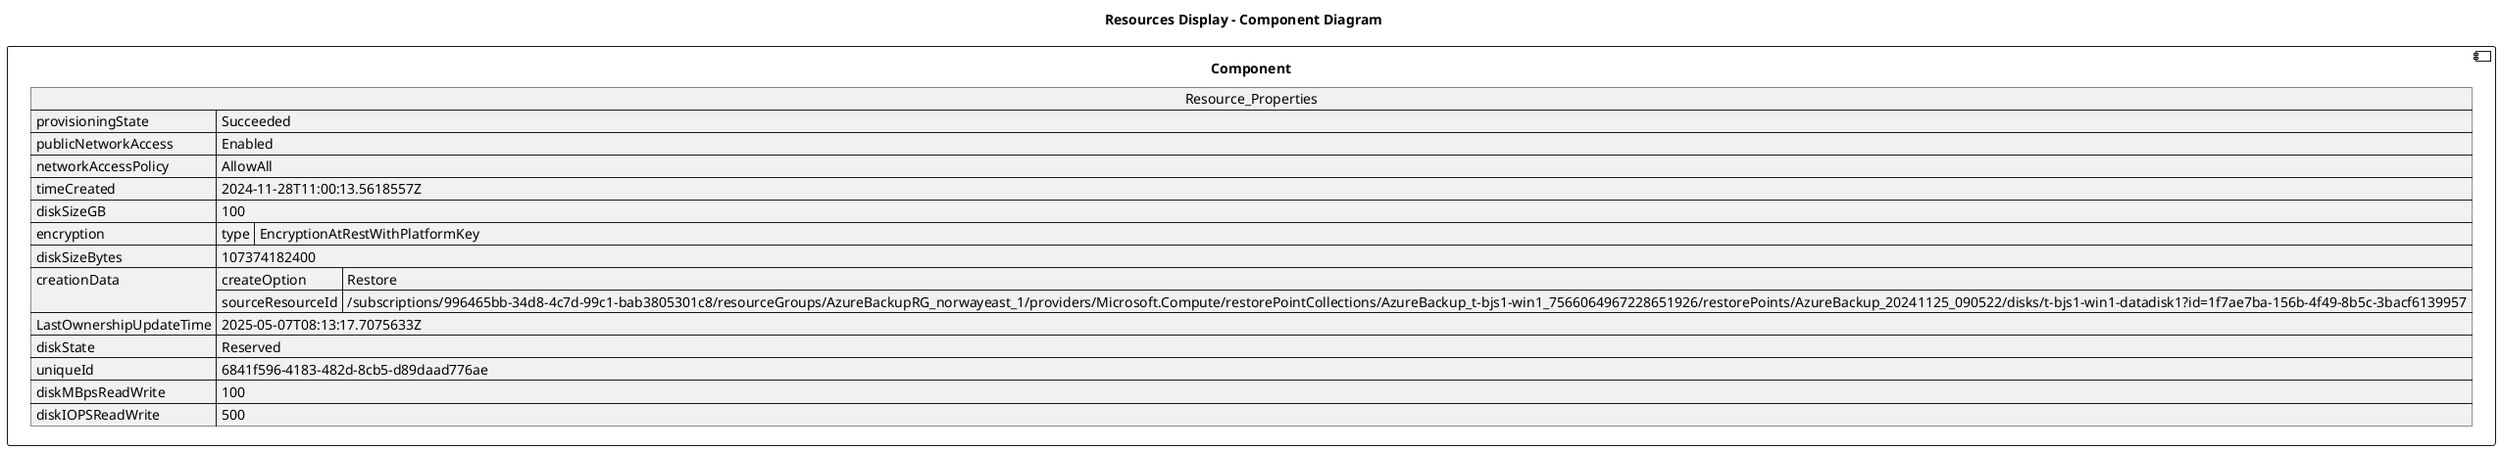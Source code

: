@startuml

title Resources Display - Component Diagram

component Component {

json  Resource_Properties {
  "provisioningState": "Succeeded",
  "publicNetworkAccess": "Enabled",
  "networkAccessPolicy": "AllowAll",
  "timeCreated": "2024-11-28T11:00:13.5618557Z",
  "diskSizeGB": 100,
  "encryption": {
    "type": "EncryptionAtRestWithPlatformKey"
  },
  "diskSizeBytes": 107374182400,
  "creationData": {
    "createOption": "Restore",
    "sourceResourceId": "/subscriptions/996465bb-34d8-4c7d-99c1-bab3805301c8/resourceGroups/AzureBackupRG_norwayeast_1/providers/Microsoft.Compute/restorePointCollections/AzureBackup_t-bjs1-win1_7566064967228651926/restorePoints/AzureBackup_20241125_090522/disks/t-bjs1-win1-datadisk1?id=1f7ae7ba-156b-4f49-8b5c-3bacf6139957"
  },
  "LastOwnershipUpdateTime": "2025-05-07T08:13:17.7075633Z",
  "diskState": "Reserved",
  "uniqueId": "6841f596-4183-482d-8cb5-d89daad776ae",
  "diskMBpsReadWrite": 100,
  "diskIOPSReadWrite": 500
}
}
@enduml
